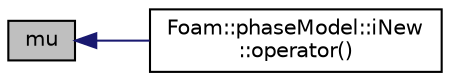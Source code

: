 digraph "mu"
{
  bgcolor="transparent";
  edge [fontname="Helvetica",fontsize="10",labelfontname="Helvetica",labelfontsize="10"];
  node [fontname="Helvetica",fontsize="10",shape=record];
  rankdir="LR";
  Node245 [label="mu",height=0.2,width=0.4,color="black", fillcolor="grey75", style="filled", fontcolor="black"];
  Node245 -> Node246 [dir="back",color="midnightblue",fontsize="10",style="solid",fontname="Helvetica"];
  Node246 [label="Foam::phaseModel::iNew\l::operator()",height=0.2,width=0.4,color="black",URL="$a33021.html#ae76b2c1c03768c78d0240e9fc22f6033"];
}
